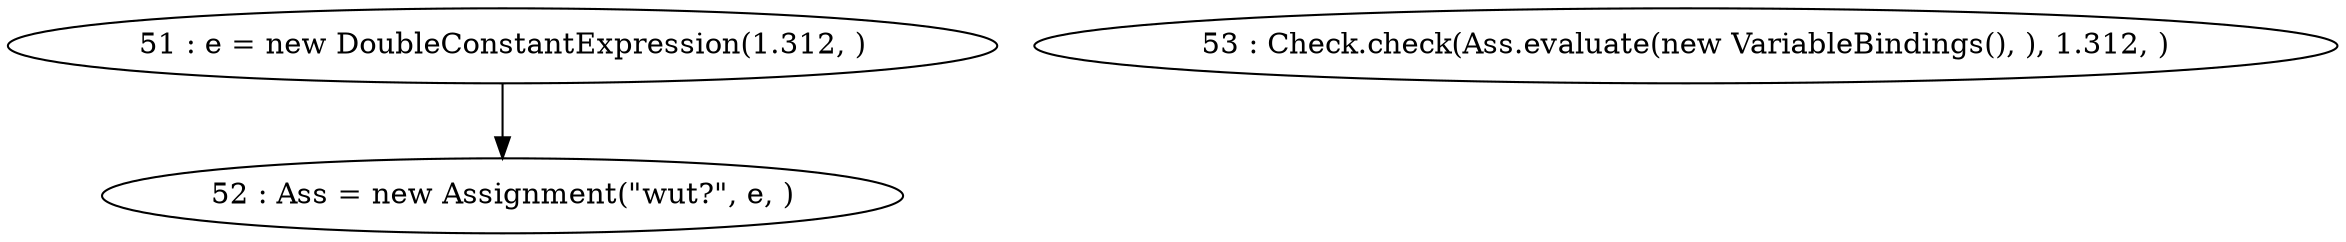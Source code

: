 digraph G {
"51 : e = new DoubleConstantExpression(1.312, )"
"51 : e = new DoubleConstantExpression(1.312, )" -> "52 : Ass = new Assignment(\"wut?\", e, )"
"52 : Ass = new Assignment(\"wut?\", e, )"
"53 : Check.check(Ass.evaluate(new VariableBindings(), ), 1.312, )"
}